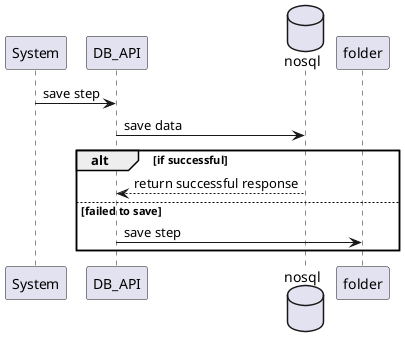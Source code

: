 @startuml
!startsub DB
participant System
participant DB_API
database nosql
participant folder
System -> DB_API : save step
DB_API -> nosql : save data
alt if successful
    nosql --> DB_API : return successful response
else failed to save
    DB_API -> folder : save step
end
!endsub
@enduml